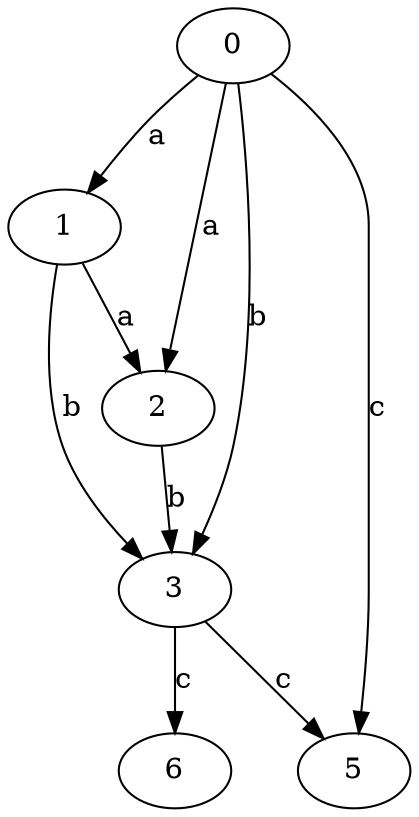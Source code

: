 strict digraph  {
1;
0;
2;
3;
5;
6;
1 -> 2  [label=a];
1 -> 3  [label=b];
0 -> 1  [label=a];
0 -> 2  [label=a];
0 -> 3  [label=b];
0 -> 5  [label=c];
2 -> 3  [label=b];
3 -> 5  [label=c];
3 -> 6  [label=c];
}

